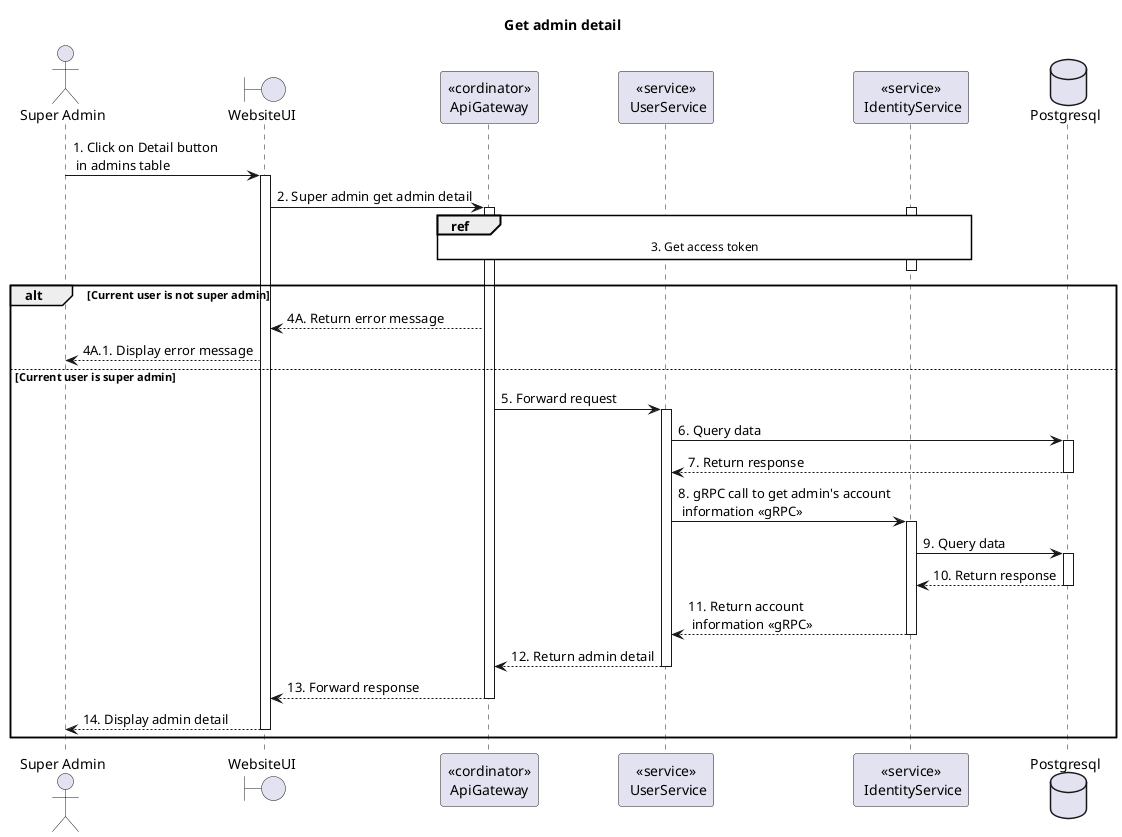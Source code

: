 @startuml Sequence
title "Get admin detail"
' Style section
<style>
  sequenceDiagram {
    reference {
      BackGroundColor white
    }
}
</style>

actor "Super Admin" as SuperAdmin
boundary WebsiteUI
participant "<<cordinator>>\nApiGateway" as ApiGateway
participant "<<service>>\n UserService" as UserService
participant "<<service>>\n IdentityService" as IdentityService
database Postgresql

SuperAdmin -> WebsiteUI ++: 1. Click on Detail button\n in admins table

WebsiteUI -> ApiGateway ++: 2. Super admin get admin detail

activate IdentityService
ref over ApiGateway, IdentityService: 3. Get access token
ApiGateway -[hidden]-> IdentityService
deactivate IdentityService

alt Current user is not super admin
    WebsiteUI <-- ApiGateway: 4A. Return error message
    SuperAdmin <-- WebsiteUI: 4A.1. Display error message
else Current user is super admin
    ApiGateway -> UserService ++: 5. Forward request
    UserService -> Postgresql ++: 6. Query data
    UserService <-- Postgresql--: 7. Return response

    UserService -> IdentityService++: 8. gRPC call to get admin's account \n information <<gRPC>>
    IdentityService -> Postgresql ++: 9. Query data
    IdentityService <-- Postgresql --: 10. Return response
    UserService <-- IdentityService--: 11. Return account \n information <<gRPC>>

    ApiGateway <-- UserService--: 12. Return admin detail
    WebsiteUI <-- ApiGateway--: 13. Forward response
    SuperAdmin <-- WebsiteUI--: 14. Display admin detail
end alt

@enduml